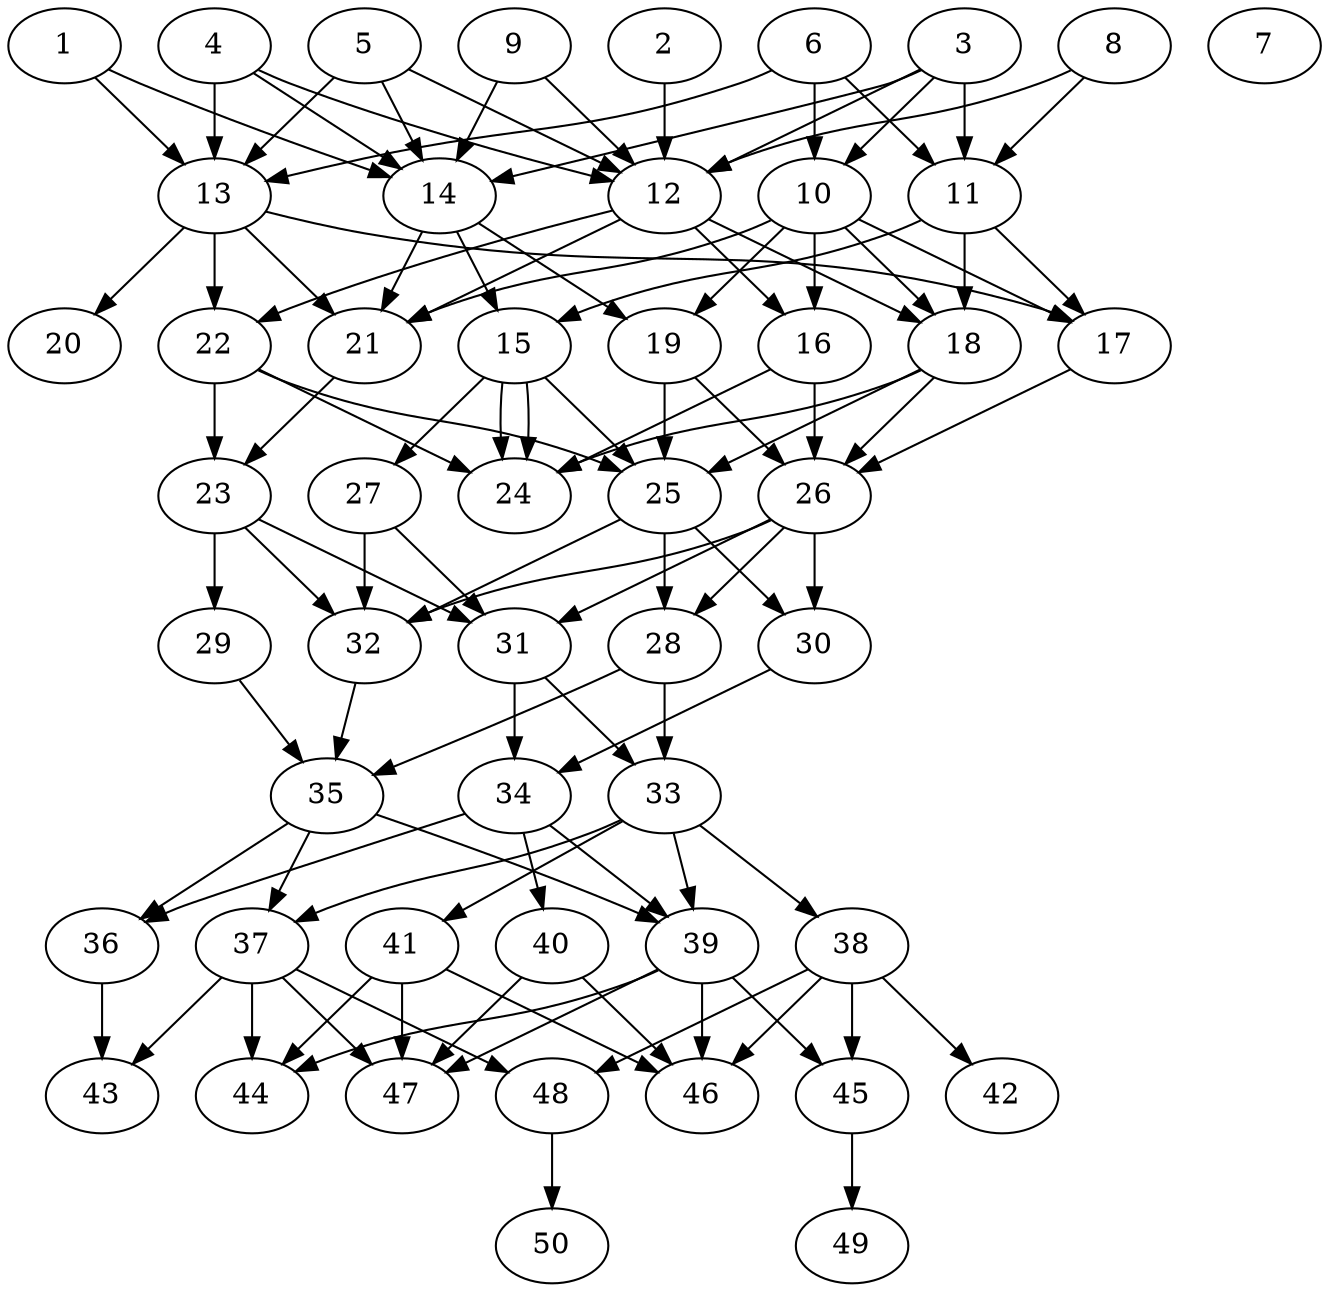// DAG automatically generated by daggen at Thu Oct  3 14:07:57 2019
// ./daggen --dot -n 50 --ccr 0.4 --fat 0.5 --regular 0.5 --density 0.7 --mindata 5242880 --maxdata 52428800 
digraph G {
  1 [size="69624320", alpha="0.08", expect_size="27849728"] 
  1 -> 13 [size ="27849728"]
  1 -> 14 [size ="27849728"]
  2 [size="82414080", alpha="0.07", expect_size="32965632"] 
  2 -> 12 [size ="32965632"]
  3 [size="111718400", alpha="0.09", expect_size="44687360"] 
  3 -> 10 [size ="44687360"]
  3 -> 11 [size ="44687360"]
  3 -> 12 [size ="44687360"]
  3 -> 14 [size ="44687360"]
  4 [size="71454720", alpha="0.02", expect_size="28581888"] 
  4 -> 12 [size ="28581888"]
  4 -> 13 [size ="28581888"]
  4 -> 14 [size ="28581888"]
  5 [size="55605760", alpha="0.05", expect_size="22242304"] 
  5 -> 12 [size ="22242304"]
  5 -> 13 [size ="22242304"]
  5 -> 14 [size ="22242304"]
  6 [size="111651840", alpha="0.07", expect_size="44660736"] 
  6 -> 10 [size ="44660736"]
  6 -> 11 [size ="44660736"]
  6 -> 13 [size ="44660736"]
  7 [size="74334720", alpha="0.04", expect_size="29733888"] 
  8 [size="122432000", alpha="0.11", expect_size="48972800"] 
  8 -> 11 [size ="48972800"]
  8 -> 12 [size ="48972800"]
  9 [size="80604160", alpha="0.18", expect_size="32241664"] 
  9 -> 12 [size ="32241664"]
  9 -> 14 [size ="32241664"]
  10 [size="85020160", alpha="0.10", expect_size="34008064"] 
  10 -> 16 [size ="34008064"]
  10 -> 17 [size ="34008064"]
  10 -> 18 [size ="34008064"]
  10 -> 19 [size ="34008064"]
  10 -> 21 [size ="34008064"]
  11 [size="21573120", alpha="0.20", expect_size="8629248"] 
  11 -> 15 [size ="8629248"]
  11 -> 17 [size ="8629248"]
  11 -> 18 [size ="8629248"]
  12 [size="66777600", alpha="0.01", expect_size="26711040"] 
  12 -> 16 [size ="26711040"]
  12 -> 18 [size ="26711040"]
  12 -> 21 [size ="26711040"]
  12 -> 22 [size ="26711040"]
  13 [size="109283840", alpha="0.18", expect_size="43713536"] 
  13 -> 17 [size ="43713536"]
  13 -> 20 [size ="43713536"]
  13 -> 21 [size ="43713536"]
  13 -> 22 [size ="43713536"]
  14 [size="45332480", alpha="0.03", expect_size="18132992"] 
  14 -> 15 [size ="18132992"]
  14 -> 19 [size ="18132992"]
  14 -> 21 [size ="18132992"]
  15 [size="57584640", alpha="0.08", expect_size="23033856"] 
  15 -> 24 [size ="23033856"]
  15 -> 24 [size ="23033856"]
  15 -> 25 [size ="23033856"]
  15 -> 27 [size ="23033856"]
  16 [size="85688320", alpha="0.08", expect_size="34275328"] 
  16 -> 24 [size ="34275328"]
  16 -> 26 [size ="34275328"]
  17 [size="124505600", alpha="0.16", expect_size="49802240"] 
  17 -> 26 [size ="49802240"]
  18 [size="31457280", alpha="0.02", expect_size="12582912"] 
  18 -> 24 [size ="12582912"]
  18 -> 25 [size ="12582912"]
  18 -> 26 [size ="12582912"]
  19 [size="97267200", alpha="0.13", expect_size="38906880"] 
  19 -> 25 [size ="38906880"]
  19 -> 26 [size ="38906880"]
  20 [size="86574080", alpha="0.11", expect_size="34629632"] 
  21 [size="27886080", alpha="0.19", expect_size="11154432"] 
  21 -> 23 [size ="11154432"]
  22 [size="24960000", alpha="0.19", expect_size="9984000"] 
  22 -> 23 [size ="9984000"]
  22 -> 24 [size ="9984000"]
  22 -> 25 [size ="9984000"]
  23 [size="32865280", alpha="0.16", expect_size="13146112"] 
  23 -> 29 [size ="13146112"]
  23 -> 31 [size ="13146112"]
  23 -> 32 [size ="13146112"]
  24 [size="19023360", alpha="0.03", expect_size="7609344"] 
  25 [size="37693440", alpha="0.16", expect_size="15077376"] 
  25 -> 28 [size ="15077376"]
  25 -> 30 [size ="15077376"]
  25 -> 32 [size ="15077376"]
  26 [size="85683200", alpha="0.07", expect_size="34273280"] 
  26 -> 28 [size ="34273280"]
  26 -> 30 [size ="34273280"]
  26 -> 31 [size ="34273280"]
  26 -> 32 [size ="34273280"]
  27 [size="17223680", alpha="0.08", expect_size="6889472"] 
  27 -> 31 [size ="6889472"]
  27 -> 32 [size ="6889472"]
  28 [size="112496640", alpha="0.07", expect_size="44998656"] 
  28 -> 33 [size ="44998656"]
  28 -> 35 [size ="44998656"]
  29 [size="121433600", alpha="0.18", expect_size="48573440"] 
  29 -> 35 [size ="48573440"]
  30 [size="78131200", alpha="0.01", expect_size="31252480"] 
  30 -> 34 [size ="31252480"]
  31 [size="26721280", alpha="0.06", expect_size="10688512"] 
  31 -> 33 [size ="10688512"]
  31 -> 34 [size ="10688512"]
  32 [size="23723520", alpha="0.19", expect_size="9489408"] 
  32 -> 35 [size ="9489408"]
  33 [size="20480000", alpha="0.09", expect_size="8192000"] 
  33 -> 37 [size ="8192000"]
  33 -> 38 [size ="8192000"]
  33 -> 39 [size ="8192000"]
  33 -> 41 [size ="8192000"]
  34 [size="115604480", alpha="0.04", expect_size="46241792"] 
  34 -> 36 [size ="46241792"]
  34 -> 39 [size ="46241792"]
  34 -> 40 [size ="46241792"]
  35 [size="13552640", alpha="0.07", expect_size="5421056"] 
  35 -> 36 [size ="5421056"]
  35 -> 37 [size ="5421056"]
  35 -> 39 [size ="5421056"]
  36 [size="110720000", alpha="0.02", expect_size="44288000"] 
  36 -> 43 [size ="44288000"]
  37 [size="33792000", alpha="0.17", expect_size="13516800"] 
  37 -> 43 [size ="13516800"]
  37 -> 44 [size ="13516800"]
  37 -> 47 [size ="13516800"]
  37 -> 48 [size ="13516800"]
  38 [size="79923200", alpha="0.14", expect_size="31969280"] 
  38 -> 42 [size ="31969280"]
  38 -> 45 [size ="31969280"]
  38 -> 46 [size ="31969280"]
  38 -> 48 [size ="31969280"]
  39 [size="122516480", alpha="0.05", expect_size="49006592"] 
  39 -> 44 [size ="49006592"]
  39 -> 45 [size ="49006592"]
  39 -> 46 [size ="49006592"]
  39 -> 47 [size ="49006592"]
  40 [size="111101440", alpha="0.09", expect_size="44440576"] 
  40 -> 46 [size ="44440576"]
  40 -> 47 [size ="44440576"]
  41 [size="117593600", alpha="0.15", expect_size="47037440"] 
  41 -> 44 [size ="47037440"]
  41 -> 46 [size ="47037440"]
  41 -> 47 [size ="47037440"]
  42 [size="32494080", alpha="0.04", expect_size="12997632"] 
  43 [size="27440640", alpha="0.16", expect_size="10976256"] 
  44 [size="80647680", alpha="0.08", expect_size="32259072"] 
  45 [size="106375680", alpha="0.05", expect_size="42550272"] 
  45 -> 49 [size ="42550272"]
  46 [size="31137280", alpha="0.15", expect_size="12454912"] 
  47 [size="45480960", alpha="0.05", expect_size="18192384"] 
  48 [size="24872960", alpha="0.11", expect_size="9949184"] 
  48 -> 50 [size ="9949184"]
  49 [size="105633280", alpha="0.17", expect_size="42253312"] 
  50 [size="18022400", alpha="0.13", expect_size="7208960"] 
}

